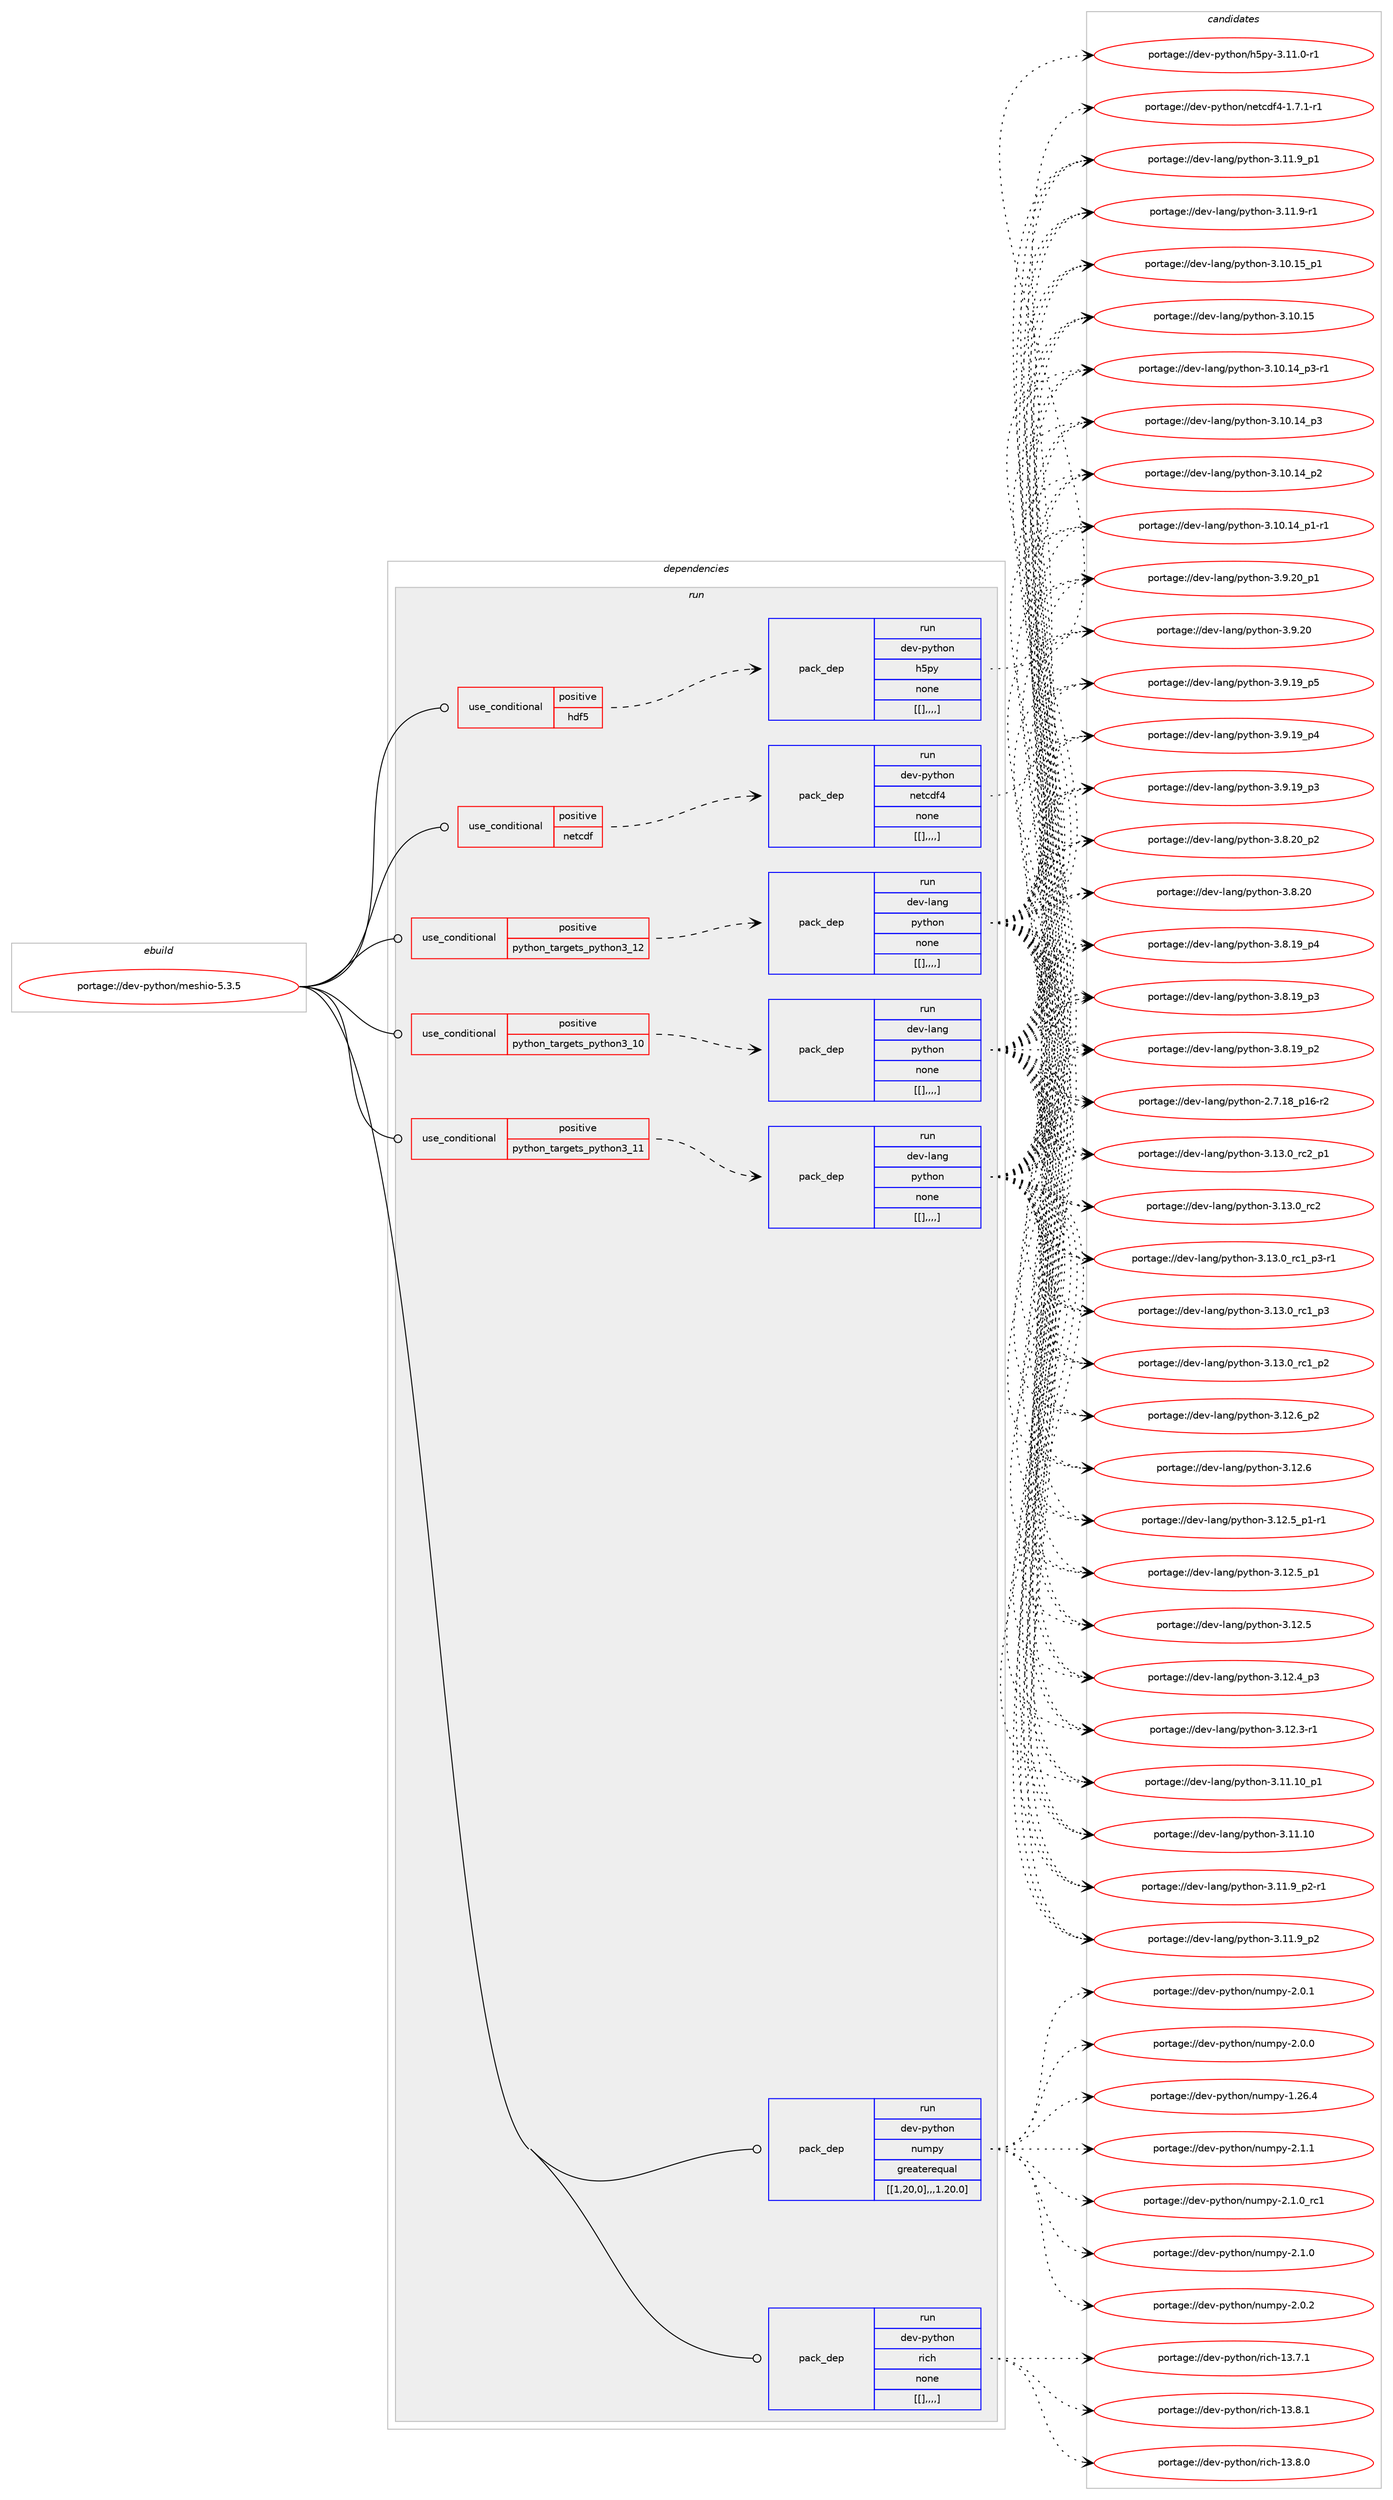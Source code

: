 digraph prolog {

# *************
# Graph options
# *************

newrank=true;
concentrate=true;
compound=true;
graph [rankdir=LR,fontname=Helvetica,fontsize=10,ranksep=1.5];#, ranksep=2.5, nodesep=0.2];
edge  [arrowhead=vee];
node  [fontname=Helvetica,fontsize=10];

# **********
# The ebuild
# **********

subgraph cluster_leftcol {
color=gray;
label=<<i>ebuild</i>>;
id [label="portage://dev-python/meshio-5.3.5", color=red, width=4, href="../dev-python/meshio-5.3.5.svg"];
}

# ****************
# The dependencies
# ****************

subgraph cluster_midcol {
color=gray;
label=<<i>dependencies</i>>;
subgraph cluster_compile {
fillcolor="#eeeeee";
style=filled;
label=<<i>compile</i>>;
}
subgraph cluster_compileandrun {
fillcolor="#eeeeee";
style=filled;
label=<<i>compile and run</i>>;
}
subgraph cluster_run {
fillcolor="#eeeeee";
style=filled;
label=<<i>run</i>>;
subgraph cond35977 {
dependency153051 [label=<<TABLE BORDER="0" CELLBORDER="1" CELLSPACING="0" CELLPADDING="4"><TR><TD ROWSPAN="3" CELLPADDING="10">use_conditional</TD></TR><TR><TD>positive</TD></TR><TR><TD>hdf5</TD></TR></TABLE>>, shape=none, color=red];
subgraph pack115860 {
dependency153052 [label=<<TABLE BORDER="0" CELLBORDER="1" CELLSPACING="0" CELLPADDING="4" WIDTH="220"><TR><TD ROWSPAN="6" CELLPADDING="30">pack_dep</TD></TR><TR><TD WIDTH="110">run</TD></TR><TR><TD>dev-python</TD></TR><TR><TD>h5py</TD></TR><TR><TD>none</TD></TR><TR><TD>[[],,,,]</TD></TR></TABLE>>, shape=none, color=blue];
}
dependency153051:e -> dependency153052:w [weight=20,style="dashed",arrowhead="vee"];
}
id:e -> dependency153051:w [weight=20,style="solid",arrowhead="odot"];
subgraph cond35978 {
dependency153053 [label=<<TABLE BORDER="0" CELLBORDER="1" CELLSPACING="0" CELLPADDING="4"><TR><TD ROWSPAN="3" CELLPADDING="10">use_conditional</TD></TR><TR><TD>positive</TD></TR><TR><TD>netcdf</TD></TR></TABLE>>, shape=none, color=red];
subgraph pack115861 {
dependency153054 [label=<<TABLE BORDER="0" CELLBORDER="1" CELLSPACING="0" CELLPADDING="4" WIDTH="220"><TR><TD ROWSPAN="6" CELLPADDING="30">pack_dep</TD></TR><TR><TD WIDTH="110">run</TD></TR><TR><TD>dev-python</TD></TR><TR><TD>netcdf4</TD></TR><TR><TD>none</TD></TR><TR><TD>[[],,,,]</TD></TR></TABLE>>, shape=none, color=blue];
}
dependency153053:e -> dependency153054:w [weight=20,style="dashed",arrowhead="vee"];
}
id:e -> dependency153053:w [weight=20,style="solid",arrowhead="odot"];
subgraph cond35979 {
dependency153055 [label=<<TABLE BORDER="0" CELLBORDER="1" CELLSPACING="0" CELLPADDING="4"><TR><TD ROWSPAN="3" CELLPADDING="10">use_conditional</TD></TR><TR><TD>positive</TD></TR><TR><TD>python_targets_python3_10</TD></TR></TABLE>>, shape=none, color=red];
subgraph pack115862 {
dependency153056 [label=<<TABLE BORDER="0" CELLBORDER="1" CELLSPACING="0" CELLPADDING="4" WIDTH="220"><TR><TD ROWSPAN="6" CELLPADDING="30">pack_dep</TD></TR><TR><TD WIDTH="110">run</TD></TR><TR><TD>dev-lang</TD></TR><TR><TD>python</TD></TR><TR><TD>none</TD></TR><TR><TD>[[],,,,]</TD></TR></TABLE>>, shape=none, color=blue];
}
dependency153055:e -> dependency153056:w [weight=20,style="dashed",arrowhead="vee"];
}
id:e -> dependency153055:w [weight=20,style="solid",arrowhead="odot"];
subgraph cond35980 {
dependency153057 [label=<<TABLE BORDER="0" CELLBORDER="1" CELLSPACING="0" CELLPADDING="4"><TR><TD ROWSPAN="3" CELLPADDING="10">use_conditional</TD></TR><TR><TD>positive</TD></TR><TR><TD>python_targets_python3_11</TD></TR></TABLE>>, shape=none, color=red];
subgraph pack115863 {
dependency153058 [label=<<TABLE BORDER="0" CELLBORDER="1" CELLSPACING="0" CELLPADDING="4" WIDTH="220"><TR><TD ROWSPAN="6" CELLPADDING="30">pack_dep</TD></TR><TR><TD WIDTH="110">run</TD></TR><TR><TD>dev-lang</TD></TR><TR><TD>python</TD></TR><TR><TD>none</TD></TR><TR><TD>[[],,,,]</TD></TR></TABLE>>, shape=none, color=blue];
}
dependency153057:e -> dependency153058:w [weight=20,style="dashed",arrowhead="vee"];
}
id:e -> dependency153057:w [weight=20,style="solid",arrowhead="odot"];
subgraph cond35981 {
dependency153059 [label=<<TABLE BORDER="0" CELLBORDER="1" CELLSPACING="0" CELLPADDING="4"><TR><TD ROWSPAN="3" CELLPADDING="10">use_conditional</TD></TR><TR><TD>positive</TD></TR><TR><TD>python_targets_python3_12</TD></TR></TABLE>>, shape=none, color=red];
subgraph pack115864 {
dependency153060 [label=<<TABLE BORDER="0" CELLBORDER="1" CELLSPACING="0" CELLPADDING="4" WIDTH="220"><TR><TD ROWSPAN="6" CELLPADDING="30">pack_dep</TD></TR><TR><TD WIDTH="110">run</TD></TR><TR><TD>dev-lang</TD></TR><TR><TD>python</TD></TR><TR><TD>none</TD></TR><TR><TD>[[],,,,]</TD></TR></TABLE>>, shape=none, color=blue];
}
dependency153059:e -> dependency153060:w [weight=20,style="dashed",arrowhead="vee"];
}
id:e -> dependency153059:w [weight=20,style="solid",arrowhead="odot"];
subgraph pack115865 {
dependency153061 [label=<<TABLE BORDER="0" CELLBORDER="1" CELLSPACING="0" CELLPADDING="4" WIDTH="220"><TR><TD ROWSPAN="6" CELLPADDING="30">pack_dep</TD></TR><TR><TD WIDTH="110">run</TD></TR><TR><TD>dev-python</TD></TR><TR><TD>numpy</TD></TR><TR><TD>greaterequal</TD></TR><TR><TD>[[1,20,0],,,1.20.0]</TD></TR></TABLE>>, shape=none, color=blue];
}
id:e -> dependency153061:w [weight=20,style="solid",arrowhead="odot"];
subgraph pack115866 {
dependency153062 [label=<<TABLE BORDER="0" CELLBORDER="1" CELLSPACING="0" CELLPADDING="4" WIDTH="220"><TR><TD ROWSPAN="6" CELLPADDING="30">pack_dep</TD></TR><TR><TD WIDTH="110">run</TD></TR><TR><TD>dev-python</TD></TR><TR><TD>rich</TD></TR><TR><TD>none</TD></TR><TR><TD>[[],,,,]</TD></TR></TABLE>>, shape=none, color=blue];
}
id:e -> dependency153062:w [weight=20,style="solid",arrowhead="odot"];
}
}

# **************
# The candidates
# **************

subgraph cluster_choices {
rank=same;
color=gray;
label=<<i>candidates</i>>;

subgraph choice115860 {
color=black;
nodesep=1;
choice100101118451121211161041111104710453112121455146494946484511449 [label="portage://dev-python/h5py-3.11.0-r1", color=red, width=4,href="../dev-python/h5py-3.11.0-r1.svg"];
dependency153052:e -> choice100101118451121211161041111104710453112121455146494946484511449:w [style=dotted,weight="100"];
}
subgraph choice115861 {
color=black;
nodesep=1;
choice100101118451121211161041111104711010111699100102524549465546494511449 [label="portage://dev-python/netcdf4-1.7.1-r1", color=red, width=4,href="../dev-python/netcdf4-1.7.1-r1.svg"];
dependency153054:e -> choice100101118451121211161041111104711010111699100102524549465546494511449:w [style=dotted,weight="100"];
}
subgraph choice115862 {
color=black;
nodesep=1;
choice100101118451089711010347112121116104111110455146495146489511499509511249 [label="portage://dev-lang/python-3.13.0_rc2_p1", color=red, width=4,href="../dev-lang/python-3.13.0_rc2_p1.svg"];
choice10010111845108971101034711212111610411111045514649514648951149950 [label="portage://dev-lang/python-3.13.0_rc2", color=red, width=4,href="../dev-lang/python-3.13.0_rc2.svg"];
choice1001011184510897110103471121211161041111104551464951464895114994995112514511449 [label="portage://dev-lang/python-3.13.0_rc1_p3-r1", color=red, width=4,href="../dev-lang/python-3.13.0_rc1_p3-r1.svg"];
choice100101118451089711010347112121116104111110455146495146489511499499511251 [label="portage://dev-lang/python-3.13.0_rc1_p3", color=red, width=4,href="../dev-lang/python-3.13.0_rc1_p3.svg"];
choice100101118451089711010347112121116104111110455146495146489511499499511250 [label="portage://dev-lang/python-3.13.0_rc1_p2", color=red, width=4,href="../dev-lang/python-3.13.0_rc1_p2.svg"];
choice100101118451089711010347112121116104111110455146495046549511250 [label="portage://dev-lang/python-3.12.6_p2", color=red, width=4,href="../dev-lang/python-3.12.6_p2.svg"];
choice10010111845108971101034711212111610411111045514649504654 [label="portage://dev-lang/python-3.12.6", color=red, width=4,href="../dev-lang/python-3.12.6.svg"];
choice1001011184510897110103471121211161041111104551464950465395112494511449 [label="portage://dev-lang/python-3.12.5_p1-r1", color=red, width=4,href="../dev-lang/python-3.12.5_p1-r1.svg"];
choice100101118451089711010347112121116104111110455146495046539511249 [label="portage://dev-lang/python-3.12.5_p1", color=red, width=4,href="../dev-lang/python-3.12.5_p1.svg"];
choice10010111845108971101034711212111610411111045514649504653 [label="portage://dev-lang/python-3.12.5", color=red, width=4,href="../dev-lang/python-3.12.5.svg"];
choice100101118451089711010347112121116104111110455146495046529511251 [label="portage://dev-lang/python-3.12.4_p3", color=red, width=4,href="../dev-lang/python-3.12.4_p3.svg"];
choice100101118451089711010347112121116104111110455146495046514511449 [label="portage://dev-lang/python-3.12.3-r1", color=red, width=4,href="../dev-lang/python-3.12.3-r1.svg"];
choice10010111845108971101034711212111610411111045514649494649489511249 [label="portage://dev-lang/python-3.11.10_p1", color=red, width=4,href="../dev-lang/python-3.11.10_p1.svg"];
choice1001011184510897110103471121211161041111104551464949464948 [label="portage://dev-lang/python-3.11.10", color=red, width=4,href="../dev-lang/python-3.11.10.svg"];
choice1001011184510897110103471121211161041111104551464949465795112504511449 [label="portage://dev-lang/python-3.11.9_p2-r1", color=red, width=4,href="../dev-lang/python-3.11.9_p2-r1.svg"];
choice100101118451089711010347112121116104111110455146494946579511250 [label="portage://dev-lang/python-3.11.9_p2", color=red, width=4,href="../dev-lang/python-3.11.9_p2.svg"];
choice100101118451089711010347112121116104111110455146494946579511249 [label="portage://dev-lang/python-3.11.9_p1", color=red, width=4,href="../dev-lang/python-3.11.9_p1.svg"];
choice100101118451089711010347112121116104111110455146494946574511449 [label="portage://dev-lang/python-3.11.9-r1", color=red, width=4,href="../dev-lang/python-3.11.9-r1.svg"];
choice10010111845108971101034711212111610411111045514649484649539511249 [label="portage://dev-lang/python-3.10.15_p1", color=red, width=4,href="../dev-lang/python-3.10.15_p1.svg"];
choice1001011184510897110103471121211161041111104551464948464953 [label="portage://dev-lang/python-3.10.15", color=red, width=4,href="../dev-lang/python-3.10.15.svg"];
choice100101118451089711010347112121116104111110455146494846495295112514511449 [label="portage://dev-lang/python-3.10.14_p3-r1", color=red, width=4,href="../dev-lang/python-3.10.14_p3-r1.svg"];
choice10010111845108971101034711212111610411111045514649484649529511251 [label="portage://dev-lang/python-3.10.14_p3", color=red, width=4,href="../dev-lang/python-3.10.14_p3.svg"];
choice10010111845108971101034711212111610411111045514649484649529511250 [label="portage://dev-lang/python-3.10.14_p2", color=red, width=4,href="../dev-lang/python-3.10.14_p2.svg"];
choice100101118451089711010347112121116104111110455146494846495295112494511449 [label="portage://dev-lang/python-3.10.14_p1-r1", color=red, width=4,href="../dev-lang/python-3.10.14_p1-r1.svg"];
choice100101118451089711010347112121116104111110455146574650489511249 [label="portage://dev-lang/python-3.9.20_p1", color=red, width=4,href="../dev-lang/python-3.9.20_p1.svg"];
choice10010111845108971101034711212111610411111045514657465048 [label="portage://dev-lang/python-3.9.20", color=red, width=4,href="../dev-lang/python-3.9.20.svg"];
choice100101118451089711010347112121116104111110455146574649579511253 [label="portage://dev-lang/python-3.9.19_p5", color=red, width=4,href="../dev-lang/python-3.9.19_p5.svg"];
choice100101118451089711010347112121116104111110455146574649579511252 [label="portage://dev-lang/python-3.9.19_p4", color=red, width=4,href="../dev-lang/python-3.9.19_p4.svg"];
choice100101118451089711010347112121116104111110455146574649579511251 [label="portage://dev-lang/python-3.9.19_p3", color=red, width=4,href="../dev-lang/python-3.9.19_p3.svg"];
choice100101118451089711010347112121116104111110455146564650489511250 [label="portage://dev-lang/python-3.8.20_p2", color=red, width=4,href="../dev-lang/python-3.8.20_p2.svg"];
choice10010111845108971101034711212111610411111045514656465048 [label="portage://dev-lang/python-3.8.20", color=red, width=4,href="../dev-lang/python-3.8.20.svg"];
choice100101118451089711010347112121116104111110455146564649579511252 [label="portage://dev-lang/python-3.8.19_p4", color=red, width=4,href="../dev-lang/python-3.8.19_p4.svg"];
choice100101118451089711010347112121116104111110455146564649579511251 [label="portage://dev-lang/python-3.8.19_p3", color=red, width=4,href="../dev-lang/python-3.8.19_p3.svg"];
choice100101118451089711010347112121116104111110455146564649579511250 [label="portage://dev-lang/python-3.8.19_p2", color=red, width=4,href="../dev-lang/python-3.8.19_p2.svg"];
choice100101118451089711010347112121116104111110455046554649569511249544511450 [label="portage://dev-lang/python-2.7.18_p16-r2", color=red, width=4,href="../dev-lang/python-2.7.18_p16-r2.svg"];
dependency153056:e -> choice100101118451089711010347112121116104111110455146495146489511499509511249:w [style=dotted,weight="100"];
dependency153056:e -> choice10010111845108971101034711212111610411111045514649514648951149950:w [style=dotted,weight="100"];
dependency153056:e -> choice1001011184510897110103471121211161041111104551464951464895114994995112514511449:w [style=dotted,weight="100"];
dependency153056:e -> choice100101118451089711010347112121116104111110455146495146489511499499511251:w [style=dotted,weight="100"];
dependency153056:e -> choice100101118451089711010347112121116104111110455146495146489511499499511250:w [style=dotted,weight="100"];
dependency153056:e -> choice100101118451089711010347112121116104111110455146495046549511250:w [style=dotted,weight="100"];
dependency153056:e -> choice10010111845108971101034711212111610411111045514649504654:w [style=dotted,weight="100"];
dependency153056:e -> choice1001011184510897110103471121211161041111104551464950465395112494511449:w [style=dotted,weight="100"];
dependency153056:e -> choice100101118451089711010347112121116104111110455146495046539511249:w [style=dotted,weight="100"];
dependency153056:e -> choice10010111845108971101034711212111610411111045514649504653:w [style=dotted,weight="100"];
dependency153056:e -> choice100101118451089711010347112121116104111110455146495046529511251:w [style=dotted,weight="100"];
dependency153056:e -> choice100101118451089711010347112121116104111110455146495046514511449:w [style=dotted,weight="100"];
dependency153056:e -> choice10010111845108971101034711212111610411111045514649494649489511249:w [style=dotted,weight="100"];
dependency153056:e -> choice1001011184510897110103471121211161041111104551464949464948:w [style=dotted,weight="100"];
dependency153056:e -> choice1001011184510897110103471121211161041111104551464949465795112504511449:w [style=dotted,weight="100"];
dependency153056:e -> choice100101118451089711010347112121116104111110455146494946579511250:w [style=dotted,weight="100"];
dependency153056:e -> choice100101118451089711010347112121116104111110455146494946579511249:w [style=dotted,weight="100"];
dependency153056:e -> choice100101118451089711010347112121116104111110455146494946574511449:w [style=dotted,weight="100"];
dependency153056:e -> choice10010111845108971101034711212111610411111045514649484649539511249:w [style=dotted,weight="100"];
dependency153056:e -> choice1001011184510897110103471121211161041111104551464948464953:w [style=dotted,weight="100"];
dependency153056:e -> choice100101118451089711010347112121116104111110455146494846495295112514511449:w [style=dotted,weight="100"];
dependency153056:e -> choice10010111845108971101034711212111610411111045514649484649529511251:w [style=dotted,weight="100"];
dependency153056:e -> choice10010111845108971101034711212111610411111045514649484649529511250:w [style=dotted,weight="100"];
dependency153056:e -> choice100101118451089711010347112121116104111110455146494846495295112494511449:w [style=dotted,weight="100"];
dependency153056:e -> choice100101118451089711010347112121116104111110455146574650489511249:w [style=dotted,weight="100"];
dependency153056:e -> choice10010111845108971101034711212111610411111045514657465048:w [style=dotted,weight="100"];
dependency153056:e -> choice100101118451089711010347112121116104111110455146574649579511253:w [style=dotted,weight="100"];
dependency153056:e -> choice100101118451089711010347112121116104111110455146574649579511252:w [style=dotted,weight="100"];
dependency153056:e -> choice100101118451089711010347112121116104111110455146574649579511251:w [style=dotted,weight="100"];
dependency153056:e -> choice100101118451089711010347112121116104111110455146564650489511250:w [style=dotted,weight="100"];
dependency153056:e -> choice10010111845108971101034711212111610411111045514656465048:w [style=dotted,weight="100"];
dependency153056:e -> choice100101118451089711010347112121116104111110455146564649579511252:w [style=dotted,weight="100"];
dependency153056:e -> choice100101118451089711010347112121116104111110455146564649579511251:w [style=dotted,weight="100"];
dependency153056:e -> choice100101118451089711010347112121116104111110455146564649579511250:w [style=dotted,weight="100"];
dependency153056:e -> choice100101118451089711010347112121116104111110455046554649569511249544511450:w [style=dotted,weight="100"];
}
subgraph choice115863 {
color=black;
nodesep=1;
choice100101118451089711010347112121116104111110455146495146489511499509511249 [label="portage://dev-lang/python-3.13.0_rc2_p1", color=red, width=4,href="../dev-lang/python-3.13.0_rc2_p1.svg"];
choice10010111845108971101034711212111610411111045514649514648951149950 [label="portage://dev-lang/python-3.13.0_rc2", color=red, width=4,href="../dev-lang/python-3.13.0_rc2.svg"];
choice1001011184510897110103471121211161041111104551464951464895114994995112514511449 [label="portage://dev-lang/python-3.13.0_rc1_p3-r1", color=red, width=4,href="../dev-lang/python-3.13.0_rc1_p3-r1.svg"];
choice100101118451089711010347112121116104111110455146495146489511499499511251 [label="portage://dev-lang/python-3.13.0_rc1_p3", color=red, width=4,href="../dev-lang/python-3.13.0_rc1_p3.svg"];
choice100101118451089711010347112121116104111110455146495146489511499499511250 [label="portage://dev-lang/python-3.13.0_rc1_p2", color=red, width=4,href="../dev-lang/python-3.13.0_rc1_p2.svg"];
choice100101118451089711010347112121116104111110455146495046549511250 [label="portage://dev-lang/python-3.12.6_p2", color=red, width=4,href="../dev-lang/python-3.12.6_p2.svg"];
choice10010111845108971101034711212111610411111045514649504654 [label="portage://dev-lang/python-3.12.6", color=red, width=4,href="../dev-lang/python-3.12.6.svg"];
choice1001011184510897110103471121211161041111104551464950465395112494511449 [label="portage://dev-lang/python-3.12.5_p1-r1", color=red, width=4,href="../dev-lang/python-3.12.5_p1-r1.svg"];
choice100101118451089711010347112121116104111110455146495046539511249 [label="portage://dev-lang/python-3.12.5_p1", color=red, width=4,href="../dev-lang/python-3.12.5_p1.svg"];
choice10010111845108971101034711212111610411111045514649504653 [label="portage://dev-lang/python-3.12.5", color=red, width=4,href="../dev-lang/python-3.12.5.svg"];
choice100101118451089711010347112121116104111110455146495046529511251 [label="portage://dev-lang/python-3.12.4_p3", color=red, width=4,href="../dev-lang/python-3.12.4_p3.svg"];
choice100101118451089711010347112121116104111110455146495046514511449 [label="portage://dev-lang/python-3.12.3-r1", color=red, width=4,href="../dev-lang/python-3.12.3-r1.svg"];
choice10010111845108971101034711212111610411111045514649494649489511249 [label="portage://dev-lang/python-3.11.10_p1", color=red, width=4,href="../dev-lang/python-3.11.10_p1.svg"];
choice1001011184510897110103471121211161041111104551464949464948 [label="portage://dev-lang/python-3.11.10", color=red, width=4,href="../dev-lang/python-3.11.10.svg"];
choice1001011184510897110103471121211161041111104551464949465795112504511449 [label="portage://dev-lang/python-3.11.9_p2-r1", color=red, width=4,href="../dev-lang/python-3.11.9_p2-r1.svg"];
choice100101118451089711010347112121116104111110455146494946579511250 [label="portage://dev-lang/python-3.11.9_p2", color=red, width=4,href="../dev-lang/python-3.11.9_p2.svg"];
choice100101118451089711010347112121116104111110455146494946579511249 [label="portage://dev-lang/python-3.11.9_p1", color=red, width=4,href="../dev-lang/python-3.11.9_p1.svg"];
choice100101118451089711010347112121116104111110455146494946574511449 [label="portage://dev-lang/python-3.11.9-r1", color=red, width=4,href="../dev-lang/python-3.11.9-r1.svg"];
choice10010111845108971101034711212111610411111045514649484649539511249 [label="portage://dev-lang/python-3.10.15_p1", color=red, width=4,href="../dev-lang/python-3.10.15_p1.svg"];
choice1001011184510897110103471121211161041111104551464948464953 [label="portage://dev-lang/python-3.10.15", color=red, width=4,href="../dev-lang/python-3.10.15.svg"];
choice100101118451089711010347112121116104111110455146494846495295112514511449 [label="portage://dev-lang/python-3.10.14_p3-r1", color=red, width=4,href="../dev-lang/python-3.10.14_p3-r1.svg"];
choice10010111845108971101034711212111610411111045514649484649529511251 [label="portage://dev-lang/python-3.10.14_p3", color=red, width=4,href="../dev-lang/python-3.10.14_p3.svg"];
choice10010111845108971101034711212111610411111045514649484649529511250 [label="portage://dev-lang/python-3.10.14_p2", color=red, width=4,href="../dev-lang/python-3.10.14_p2.svg"];
choice100101118451089711010347112121116104111110455146494846495295112494511449 [label="portage://dev-lang/python-3.10.14_p1-r1", color=red, width=4,href="../dev-lang/python-3.10.14_p1-r1.svg"];
choice100101118451089711010347112121116104111110455146574650489511249 [label="portage://dev-lang/python-3.9.20_p1", color=red, width=4,href="../dev-lang/python-3.9.20_p1.svg"];
choice10010111845108971101034711212111610411111045514657465048 [label="portage://dev-lang/python-3.9.20", color=red, width=4,href="../dev-lang/python-3.9.20.svg"];
choice100101118451089711010347112121116104111110455146574649579511253 [label="portage://dev-lang/python-3.9.19_p5", color=red, width=4,href="../dev-lang/python-3.9.19_p5.svg"];
choice100101118451089711010347112121116104111110455146574649579511252 [label="portage://dev-lang/python-3.9.19_p4", color=red, width=4,href="../dev-lang/python-3.9.19_p4.svg"];
choice100101118451089711010347112121116104111110455146574649579511251 [label="portage://dev-lang/python-3.9.19_p3", color=red, width=4,href="../dev-lang/python-3.9.19_p3.svg"];
choice100101118451089711010347112121116104111110455146564650489511250 [label="portage://dev-lang/python-3.8.20_p2", color=red, width=4,href="../dev-lang/python-3.8.20_p2.svg"];
choice10010111845108971101034711212111610411111045514656465048 [label="portage://dev-lang/python-3.8.20", color=red, width=4,href="../dev-lang/python-3.8.20.svg"];
choice100101118451089711010347112121116104111110455146564649579511252 [label="portage://dev-lang/python-3.8.19_p4", color=red, width=4,href="../dev-lang/python-3.8.19_p4.svg"];
choice100101118451089711010347112121116104111110455146564649579511251 [label="portage://dev-lang/python-3.8.19_p3", color=red, width=4,href="../dev-lang/python-3.8.19_p3.svg"];
choice100101118451089711010347112121116104111110455146564649579511250 [label="portage://dev-lang/python-3.8.19_p2", color=red, width=4,href="../dev-lang/python-3.8.19_p2.svg"];
choice100101118451089711010347112121116104111110455046554649569511249544511450 [label="portage://dev-lang/python-2.7.18_p16-r2", color=red, width=4,href="../dev-lang/python-2.7.18_p16-r2.svg"];
dependency153058:e -> choice100101118451089711010347112121116104111110455146495146489511499509511249:w [style=dotted,weight="100"];
dependency153058:e -> choice10010111845108971101034711212111610411111045514649514648951149950:w [style=dotted,weight="100"];
dependency153058:e -> choice1001011184510897110103471121211161041111104551464951464895114994995112514511449:w [style=dotted,weight="100"];
dependency153058:e -> choice100101118451089711010347112121116104111110455146495146489511499499511251:w [style=dotted,weight="100"];
dependency153058:e -> choice100101118451089711010347112121116104111110455146495146489511499499511250:w [style=dotted,weight="100"];
dependency153058:e -> choice100101118451089711010347112121116104111110455146495046549511250:w [style=dotted,weight="100"];
dependency153058:e -> choice10010111845108971101034711212111610411111045514649504654:w [style=dotted,weight="100"];
dependency153058:e -> choice1001011184510897110103471121211161041111104551464950465395112494511449:w [style=dotted,weight="100"];
dependency153058:e -> choice100101118451089711010347112121116104111110455146495046539511249:w [style=dotted,weight="100"];
dependency153058:e -> choice10010111845108971101034711212111610411111045514649504653:w [style=dotted,weight="100"];
dependency153058:e -> choice100101118451089711010347112121116104111110455146495046529511251:w [style=dotted,weight="100"];
dependency153058:e -> choice100101118451089711010347112121116104111110455146495046514511449:w [style=dotted,weight="100"];
dependency153058:e -> choice10010111845108971101034711212111610411111045514649494649489511249:w [style=dotted,weight="100"];
dependency153058:e -> choice1001011184510897110103471121211161041111104551464949464948:w [style=dotted,weight="100"];
dependency153058:e -> choice1001011184510897110103471121211161041111104551464949465795112504511449:w [style=dotted,weight="100"];
dependency153058:e -> choice100101118451089711010347112121116104111110455146494946579511250:w [style=dotted,weight="100"];
dependency153058:e -> choice100101118451089711010347112121116104111110455146494946579511249:w [style=dotted,weight="100"];
dependency153058:e -> choice100101118451089711010347112121116104111110455146494946574511449:w [style=dotted,weight="100"];
dependency153058:e -> choice10010111845108971101034711212111610411111045514649484649539511249:w [style=dotted,weight="100"];
dependency153058:e -> choice1001011184510897110103471121211161041111104551464948464953:w [style=dotted,weight="100"];
dependency153058:e -> choice100101118451089711010347112121116104111110455146494846495295112514511449:w [style=dotted,weight="100"];
dependency153058:e -> choice10010111845108971101034711212111610411111045514649484649529511251:w [style=dotted,weight="100"];
dependency153058:e -> choice10010111845108971101034711212111610411111045514649484649529511250:w [style=dotted,weight="100"];
dependency153058:e -> choice100101118451089711010347112121116104111110455146494846495295112494511449:w [style=dotted,weight="100"];
dependency153058:e -> choice100101118451089711010347112121116104111110455146574650489511249:w [style=dotted,weight="100"];
dependency153058:e -> choice10010111845108971101034711212111610411111045514657465048:w [style=dotted,weight="100"];
dependency153058:e -> choice100101118451089711010347112121116104111110455146574649579511253:w [style=dotted,weight="100"];
dependency153058:e -> choice100101118451089711010347112121116104111110455146574649579511252:w [style=dotted,weight="100"];
dependency153058:e -> choice100101118451089711010347112121116104111110455146574649579511251:w [style=dotted,weight="100"];
dependency153058:e -> choice100101118451089711010347112121116104111110455146564650489511250:w [style=dotted,weight="100"];
dependency153058:e -> choice10010111845108971101034711212111610411111045514656465048:w [style=dotted,weight="100"];
dependency153058:e -> choice100101118451089711010347112121116104111110455146564649579511252:w [style=dotted,weight="100"];
dependency153058:e -> choice100101118451089711010347112121116104111110455146564649579511251:w [style=dotted,weight="100"];
dependency153058:e -> choice100101118451089711010347112121116104111110455146564649579511250:w [style=dotted,weight="100"];
dependency153058:e -> choice100101118451089711010347112121116104111110455046554649569511249544511450:w [style=dotted,weight="100"];
}
subgraph choice115864 {
color=black;
nodesep=1;
choice100101118451089711010347112121116104111110455146495146489511499509511249 [label="portage://dev-lang/python-3.13.0_rc2_p1", color=red, width=4,href="../dev-lang/python-3.13.0_rc2_p1.svg"];
choice10010111845108971101034711212111610411111045514649514648951149950 [label="portage://dev-lang/python-3.13.0_rc2", color=red, width=4,href="../dev-lang/python-3.13.0_rc2.svg"];
choice1001011184510897110103471121211161041111104551464951464895114994995112514511449 [label="portage://dev-lang/python-3.13.0_rc1_p3-r1", color=red, width=4,href="../dev-lang/python-3.13.0_rc1_p3-r1.svg"];
choice100101118451089711010347112121116104111110455146495146489511499499511251 [label="portage://dev-lang/python-3.13.0_rc1_p3", color=red, width=4,href="../dev-lang/python-3.13.0_rc1_p3.svg"];
choice100101118451089711010347112121116104111110455146495146489511499499511250 [label="portage://dev-lang/python-3.13.0_rc1_p2", color=red, width=4,href="../dev-lang/python-3.13.0_rc1_p2.svg"];
choice100101118451089711010347112121116104111110455146495046549511250 [label="portage://dev-lang/python-3.12.6_p2", color=red, width=4,href="../dev-lang/python-3.12.6_p2.svg"];
choice10010111845108971101034711212111610411111045514649504654 [label="portage://dev-lang/python-3.12.6", color=red, width=4,href="../dev-lang/python-3.12.6.svg"];
choice1001011184510897110103471121211161041111104551464950465395112494511449 [label="portage://dev-lang/python-3.12.5_p1-r1", color=red, width=4,href="../dev-lang/python-3.12.5_p1-r1.svg"];
choice100101118451089711010347112121116104111110455146495046539511249 [label="portage://dev-lang/python-3.12.5_p1", color=red, width=4,href="../dev-lang/python-3.12.5_p1.svg"];
choice10010111845108971101034711212111610411111045514649504653 [label="portage://dev-lang/python-3.12.5", color=red, width=4,href="../dev-lang/python-3.12.5.svg"];
choice100101118451089711010347112121116104111110455146495046529511251 [label="portage://dev-lang/python-3.12.4_p3", color=red, width=4,href="../dev-lang/python-3.12.4_p3.svg"];
choice100101118451089711010347112121116104111110455146495046514511449 [label="portage://dev-lang/python-3.12.3-r1", color=red, width=4,href="../dev-lang/python-3.12.3-r1.svg"];
choice10010111845108971101034711212111610411111045514649494649489511249 [label="portage://dev-lang/python-3.11.10_p1", color=red, width=4,href="../dev-lang/python-3.11.10_p1.svg"];
choice1001011184510897110103471121211161041111104551464949464948 [label="portage://dev-lang/python-3.11.10", color=red, width=4,href="../dev-lang/python-3.11.10.svg"];
choice1001011184510897110103471121211161041111104551464949465795112504511449 [label="portage://dev-lang/python-3.11.9_p2-r1", color=red, width=4,href="../dev-lang/python-3.11.9_p2-r1.svg"];
choice100101118451089711010347112121116104111110455146494946579511250 [label="portage://dev-lang/python-3.11.9_p2", color=red, width=4,href="../dev-lang/python-3.11.9_p2.svg"];
choice100101118451089711010347112121116104111110455146494946579511249 [label="portage://dev-lang/python-3.11.9_p1", color=red, width=4,href="../dev-lang/python-3.11.9_p1.svg"];
choice100101118451089711010347112121116104111110455146494946574511449 [label="portage://dev-lang/python-3.11.9-r1", color=red, width=4,href="../dev-lang/python-3.11.9-r1.svg"];
choice10010111845108971101034711212111610411111045514649484649539511249 [label="portage://dev-lang/python-3.10.15_p1", color=red, width=4,href="../dev-lang/python-3.10.15_p1.svg"];
choice1001011184510897110103471121211161041111104551464948464953 [label="portage://dev-lang/python-3.10.15", color=red, width=4,href="../dev-lang/python-3.10.15.svg"];
choice100101118451089711010347112121116104111110455146494846495295112514511449 [label="portage://dev-lang/python-3.10.14_p3-r1", color=red, width=4,href="../dev-lang/python-3.10.14_p3-r1.svg"];
choice10010111845108971101034711212111610411111045514649484649529511251 [label="portage://dev-lang/python-3.10.14_p3", color=red, width=4,href="../dev-lang/python-3.10.14_p3.svg"];
choice10010111845108971101034711212111610411111045514649484649529511250 [label="portage://dev-lang/python-3.10.14_p2", color=red, width=4,href="../dev-lang/python-3.10.14_p2.svg"];
choice100101118451089711010347112121116104111110455146494846495295112494511449 [label="portage://dev-lang/python-3.10.14_p1-r1", color=red, width=4,href="../dev-lang/python-3.10.14_p1-r1.svg"];
choice100101118451089711010347112121116104111110455146574650489511249 [label="portage://dev-lang/python-3.9.20_p1", color=red, width=4,href="../dev-lang/python-3.9.20_p1.svg"];
choice10010111845108971101034711212111610411111045514657465048 [label="portage://dev-lang/python-3.9.20", color=red, width=4,href="../dev-lang/python-3.9.20.svg"];
choice100101118451089711010347112121116104111110455146574649579511253 [label="portage://dev-lang/python-3.9.19_p5", color=red, width=4,href="../dev-lang/python-3.9.19_p5.svg"];
choice100101118451089711010347112121116104111110455146574649579511252 [label="portage://dev-lang/python-3.9.19_p4", color=red, width=4,href="../dev-lang/python-3.9.19_p4.svg"];
choice100101118451089711010347112121116104111110455146574649579511251 [label="portage://dev-lang/python-3.9.19_p3", color=red, width=4,href="../dev-lang/python-3.9.19_p3.svg"];
choice100101118451089711010347112121116104111110455146564650489511250 [label="portage://dev-lang/python-3.8.20_p2", color=red, width=4,href="../dev-lang/python-3.8.20_p2.svg"];
choice10010111845108971101034711212111610411111045514656465048 [label="portage://dev-lang/python-3.8.20", color=red, width=4,href="../dev-lang/python-3.8.20.svg"];
choice100101118451089711010347112121116104111110455146564649579511252 [label="portage://dev-lang/python-3.8.19_p4", color=red, width=4,href="../dev-lang/python-3.8.19_p4.svg"];
choice100101118451089711010347112121116104111110455146564649579511251 [label="portage://dev-lang/python-3.8.19_p3", color=red, width=4,href="../dev-lang/python-3.8.19_p3.svg"];
choice100101118451089711010347112121116104111110455146564649579511250 [label="portage://dev-lang/python-3.8.19_p2", color=red, width=4,href="../dev-lang/python-3.8.19_p2.svg"];
choice100101118451089711010347112121116104111110455046554649569511249544511450 [label="portage://dev-lang/python-2.7.18_p16-r2", color=red, width=4,href="../dev-lang/python-2.7.18_p16-r2.svg"];
dependency153060:e -> choice100101118451089711010347112121116104111110455146495146489511499509511249:w [style=dotted,weight="100"];
dependency153060:e -> choice10010111845108971101034711212111610411111045514649514648951149950:w [style=dotted,weight="100"];
dependency153060:e -> choice1001011184510897110103471121211161041111104551464951464895114994995112514511449:w [style=dotted,weight="100"];
dependency153060:e -> choice100101118451089711010347112121116104111110455146495146489511499499511251:w [style=dotted,weight="100"];
dependency153060:e -> choice100101118451089711010347112121116104111110455146495146489511499499511250:w [style=dotted,weight="100"];
dependency153060:e -> choice100101118451089711010347112121116104111110455146495046549511250:w [style=dotted,weight="100"];
dependency153060:e -> choice10010111845108971101034711212111610411111045514649504654:w [style=dotted,weight="100"];
dependency153060:e -> choice1001011184510897110103471121211161041111104551464950465395112494511449:w [style=dotted,weight="100"];
dependency153060:e -> choice100101118451089711010347112121116104111110455146495046539511249:w [style=dotted,weight="100"];
dependency153060:e -> choice10010111845108971101034711212111610411111045514649504653:w [style=dotted,weight="100"];
dependency153060:e -> choice100101118451089711010347112121116104111110455146495046529511251:w [style=dotted,weight="100"];
dependency153060:e -> choice100101118451089711010347112121116104111110455146495046514511449:w [style=dotted,weight="100"];
dependency153060:e -> choice10010111845108971101034711212111610411111045514649494649489511249:w [style=dotted,weight="100"];
dependency153060:e -> choice1001011184510897110103471121211161041111104551464949464948:w [style=dotted,weight="100"];
dependency153060:e -> choice1001011184510897110103471121211161041111104551464949465795112504511449:w [style=dotted,weight="100"];
dependency153060:e -> choice100101118451089711010347112121116104111110455146494946579511250:w [style=dotted,weight="100"];
dependency153060:e -> choice100101118451089711010347112121116104111110455146494946579511249:w [style=dotted,weight="100"];
dependency153060:e -> choice100101118451089711010347112121116104111110455146494946574511449:w [style=dotted,weight="100"];
dependency153060:e -> choice10010111845108971101034711212111610411111045514649484649539511249:w [style=dotted,weight="100"];
dependency153060:e -> choice1001011184510897110103471121211161041111104551464948464953:w [style=dotted,weight="100"];
dependency153060:e -> choice100101118451089711010347112121116104111110455146494846495295112514511449:w [style=dotted,weight="100"];
dependency153060:e -> choice10010111845108971101034711212111610411111045514649484649529511251:w [style=dotted,weight="100"];
dependency153060:e -> choice10010111845108971101034711212111610411111045514649484649529511250:w [style=dotted,weight="100"];
dependency153060:e -> choice100101118451089711010347112121116104111110455146494846495295112494511449:w [style=dotted,weight="100"];
dependency153060:e -> choice100101118451089711010347112121116104111110455146574650489511249:w [style=dotted,weight="100"];
dependency153060:e -> choice10010111845108971101034711212111610411111045514657465048:w [style=dotted,weight="100"];
dependency153060:e -> choice100101118451089711010347112121116104111110455146574649579511253:w [style=dotted,weight="100"];
dependency153060:e -> choice100101118451089711010347112121116104111110455146574649579511252:w [style=dotted,weight="100"];
dependency153060:e -> choice100101118451089711010347112121116104111110455146574649579511251:w [style=dotted,weight="100"];
dependency153060:e -> choice100101118451089711010347112121116104111110455146564650489511250:w [style=dotted,weight="100"];
dependency153060:e -> choice10010111845108971101034711212111610411111045514656465048:w [style=dotted,weight="100"];
dependency153060:e -> choice100101118451089711010347112121116104111110455146564649579511252:w [style=dotted,weight="100"];
dependency153060:e -> choice100101118451089711010347112121116104111110455146564649579511251:w [style=dotted,weight="100"];
dependency153060:e -> choice100101118451089711010347112121116104111110455146564649579511250:w [style=dotted,weight="100"];
dependency153060:e -> choice100101118451089711010347112121116104111110455046554649569511249544511450:w [style=dotted,weight="100"];
}
subgraph choice115865 {
color=black;
nodesep=1;
choice1001011184511212111610411111047110117109112121455046494649 [label="portage://dev-python/numpy-2.1.1", color=red, width=4,href="../dev-python/numpy-2.1.1.svg"];
choice1001011184511212111610411111047110117109112121455046494648951149949 [label="portage://dev-python/numpy-2.1.0_rc1", color=red, width=4,href="../dev-python/numpy-2.1.0_rc1.svg"];
choice1001011184511212111610411111047110117109112121455046494648 [label="portage://dev-python/numpy-2.1.0", color=red, width=4,href="../dev-python/numpy-2.1.0.svg"];
choice1001011184511212111610411111047110117109112121455046484650 [label="portage://dev-python/numpy-2.0.2", color=red, width=4,href="../dev-python/numpy-2.0.2.svg"];
choice1001011184511212111610411111047110117109112121455046484649 [label="portage://dev-python/numpy-2.0.1", color=red, width=4,href="../dev-python/numpy-2.0.1.svg"];
choice1001011184511212111610411111047110117109112121455046484648 [label="portage://dev-python/numpy-2.0.0", color=red, width=4,href="../dev-python/numpy-2.0.0.svg"];
choice100101118451121211161041111104711011710911212145494650544652 [label="portage://dev-python/numpy-1.26.4", color=red, width=4,href="../dev-python/numpy-1.26.4.svg"];
dependency153061:e -> choice1001011184511212111610411111047110117109112121455046494649:w [style=dotted,weight="100"];
dependency153061:e -> choice1001011184511212111610411111047110117109112121455046494648951149949:w [style=dotted,weight="100"];
dependency153061:e -> choice1001011184511212111610411111047110117109112121455046494648:w [style=dotted,weight="100"];
dependency153061:e -> choice1001011184511212111610411111047110117109112121455046484650:w [style=dotted,weight="100"];
dependency153061:e -> choice1001011184511212111610411111047110117109112121455046484649:w [style=dotted,weight="100"];
dependency153061:e -> choice1001011184511212111610411111047110117109112121455046484648:w [style=dotted,weight="100"];
dependency153061:e -> choice100101118451121211161041111104711011710911212145494650544652:w [style=dotted,weight="100"];
}
subgraph choice115866 {
color=black;
nodesep=1;
choice10010111845112121116104111110471141059910445495146564649 [label="portage://dev-python/rich-13.8.1", color=red, width=4,href="../dev-python/rich-13.8.1.svg"];
choice10010111845112121116104111110471141059910445495146564648 [label="portage://dev-python/rich-13.8.0", color=red, width=4,href="../dev-python/rich-13.8.0.svg"];
choice10010111845112121116104111110471141059910445495146554649 [label="portage://dev-python/rich-13.7.1", color=red, width=4,href="../dev-python/rich-13.7.1.svg"];
dependency153062:e -> choice10010111845112121116104111110471141059910445495146564649:w [style=dotted,weight="100"];
dependency153062:e -> choice10010111845112121116104111110471141059910445495146564648:w [style=dotted,weight="100"];
dependency153062:e -> choice10010111845112121116104111110471141059910445495146554649:w [style=dotted,weight="100"];
}
}

}
